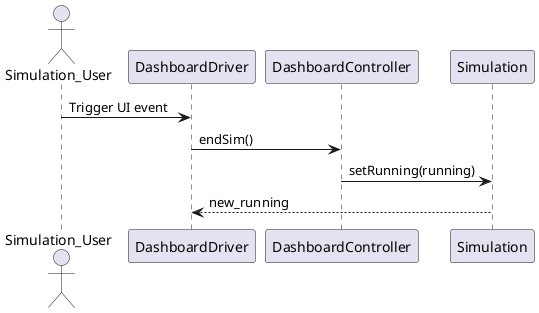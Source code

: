@startuml
actor Simulation_User

Simulation_User -> DashboardDriver: Trigger UI event
DashboardDriver -> DashboardController: endSim()
DashboardController -> Simulation: setRunning(running)
DashboardDriver <-- Simulation: new_running
@enduml
